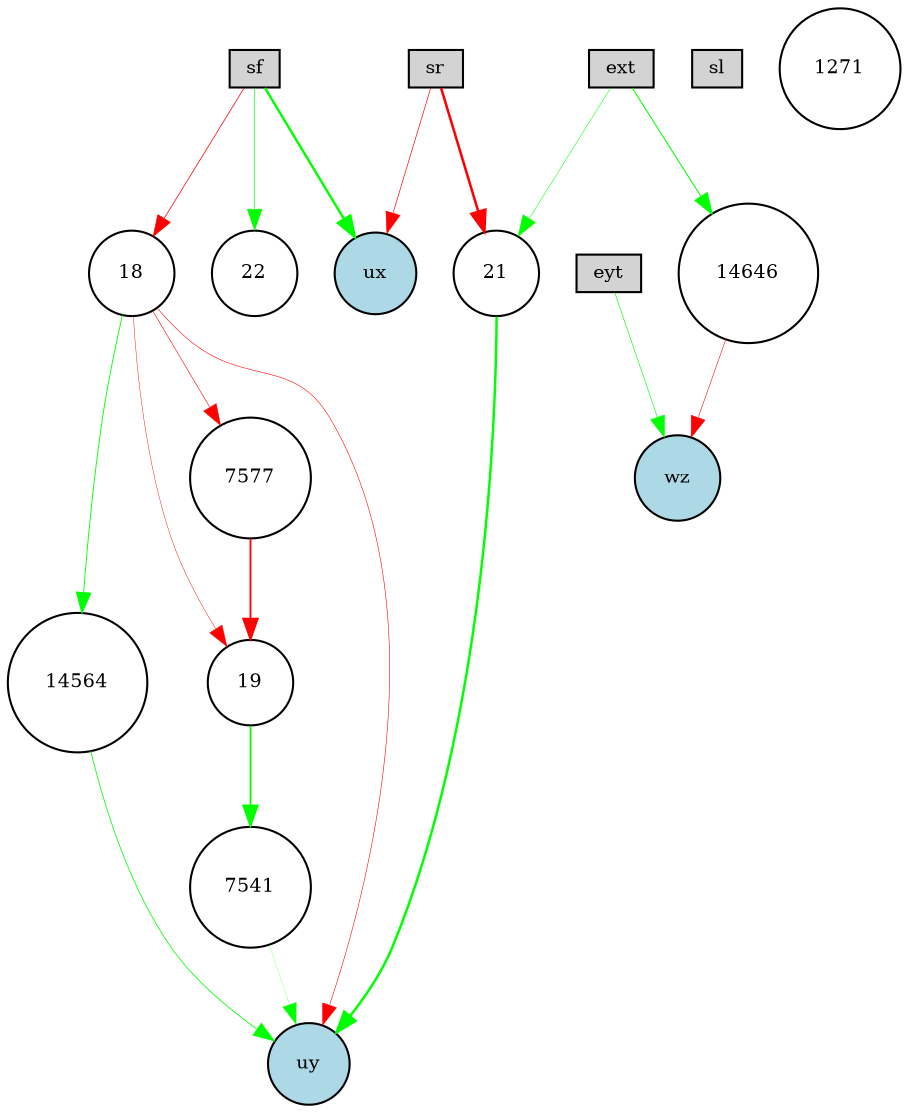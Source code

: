 digraph {
	node [fontsize=9 height=0.2 shape=circle width=0.2]
	ext [fillcolor=lightgray shape=box style=filled]
	eyt [fillcolor=lightgray shape=box style=filled]
	sf [fillcolor=lightgray shape=box style=filled]
	sl [fillcolor=lightgray shape=box style=filled]
	sr [fillcolor=lightgray shape=box style=filled]
	ux [fillcolor=lightblue style=filled]
	uy [fillcolor=lightblue style=filled]
	wz [fillcolor=lightblue style=filled]
	14564 [fillcolor=white style=filled]
	18 [fillcolor=white style=filled]
	19 [fillcolor=white style=filled]
	21 [fillcolor=white style=filled]
	22 [fillcolor=white style=filled]
	14646 [fillcolor=white style=filled]
	7541 [fillcolor=white style=filled]
	7577 [fillcolor=white style=filled]
	1271 [fillcolor=white style=filled]
	sr -> ux [color=red penwidth=0.32596846937603585 style=solid]
	14646 -> wz [color=red penwidth=0.26655597327543645 style=solid]
	sf -> 18 [color=red penwidth=0.35506785056532153 style=solid]
	ext -> 21 [color=green penwidth=0.24983895389489993 style=solid]
	7541 -> uy [color=green penwidth=0.10616075315724288 style=solid]
	eyt -> wz [color=green penwidth=0.3067050683183168 style=solid]
	ext -> 14646 [color=green penwidth=0.5061141299257766 style=solid]
	sf -> 22 [color=green penwidth=0.32360828938902175 style=solid]
	18 -> 19 [color=red penwidth=0.2119253081495788 style=solid]
	sf -> ux [color=green penwidth=1.1490594064385515 style=solid]
	14564 -> uy [color=green penwidth=0.3824545898066207 style=solid]
	18 -> uy [color=red penwidth=0.2706785797408001 style=solid]
	19 -> 7541 [color=green penwidth=0.8273764257475117 style=solid]
	18 -> 7577 [color=red penwidth=0.27746941382370627 style=solid]
	sr -> 21 [color=red penwidth=1.2130404141952609 style=solid]
	21 -> uy [color=green penwidth=1.1819578524063292 style=solid]
	7577 -> 19 [color=red penwidth=0.8752131176867743 style=solid]
	18 -> 14564 [color=green penwidth=0.41950002250762153 style=solid]
}
